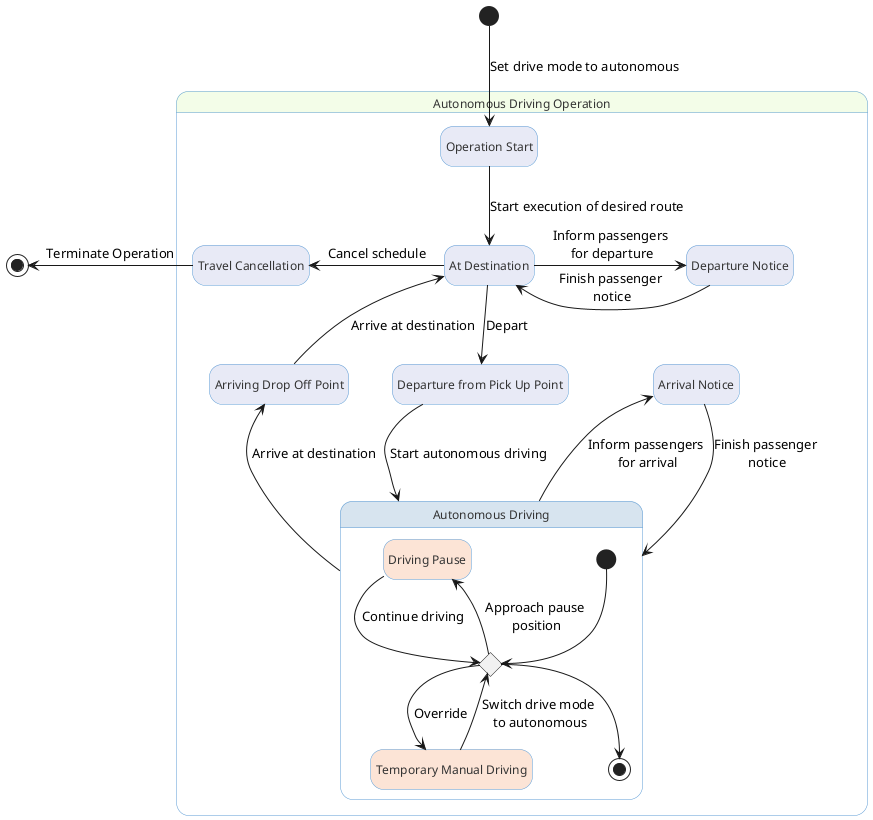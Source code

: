 @startuml
hide empty description
skinparam backgroundColor #FFFFFF
skinparam state {
  BackgroundColor #F3FDE8
  BorderColor #5B9BD5
  FontSize 12
  FontColor #333333
}

/' Define states in the Autonomous Driving Operation '/
state "Autonomous Driving Operation" as AutonomousDrivingOperation {

     state "Arriving Drop Off Point" as ArrivingDropOffPoint #E8EAF6
     state "Operation Start" as OperationStart #E8EAF6
     state "Travel Cancellation" as TravelCancellation #E8EAF6
     state "At Destination" as AtDestination #E8EAF6
     state "Departure Notice" as DepartureNotice #E8EAF6
     state "Departure from Pick Up Point" as DepartureFromPickUpPoint #E8EAF6
     state "Arrival Notice" as ArrivalNotice #E8EAF6

    state "Autonomous Driving" as AutonomousDriving #D7E4EF {
    state "Driving Pause" as DrivingPause #FCE4D6
    state "Temporary Manual Driving" as TemporaryManualDriving #FCE4D6

    state c <<choice>> 
    [*] --> c
    c --> DrivingPause : Approach pause\n position
    DrivingPause --> c : Continue driving
    c --> TemporaryManualDriving : Override
    TemporaryManualDriving --> c : Switch drive mode\n to autonomous
    c --> [*]
}
}



/' Transitions and flow of operations '/
/' Start with OperationStart by enabling autonomous mode '/
[*] -down-> OperationStart : Set drive mode to autonomous
/' Drive to passenger pickup point via set route by FMS '/
OperationStart -down-> AtDestination : Start execution of desired route
/' Before departure, passengers should be notified for upcoming action '/
AtDestination -right-> DepartureNotice : Inform passengers\n for departure
DepartureNotice -left-> AtDestination : Finish passenger\n notice
/' Depart '/
AtDestination -down-> DepartureFromPickUpPoint : Depart
DepartureFromPickUpPoint -down-> AutonomousDriving : Start autonomous driving
/' Before arrival, passengers should be notified for upcoming action '/
AutonomousDriving -up-> ArrivalNotice : Inform passengers\n for arrival
ArrivalNotice -down-> AutonomousDriving : Finish passenger\n notice
/' Arrival '/
AutonomousDriving -up-> ArrivingDropOffPoint : Arrive at destination
ArrivingDropOffPoint -up-> AtDestination : Arrive at destination
/' If the goal position is wrong or autonomous driving should be cancelled '/
AtDestination -left-> TravelCancellation : Cancel schedule
TravelCancellation -left-> [*] : Terminate Operation
@enduml
